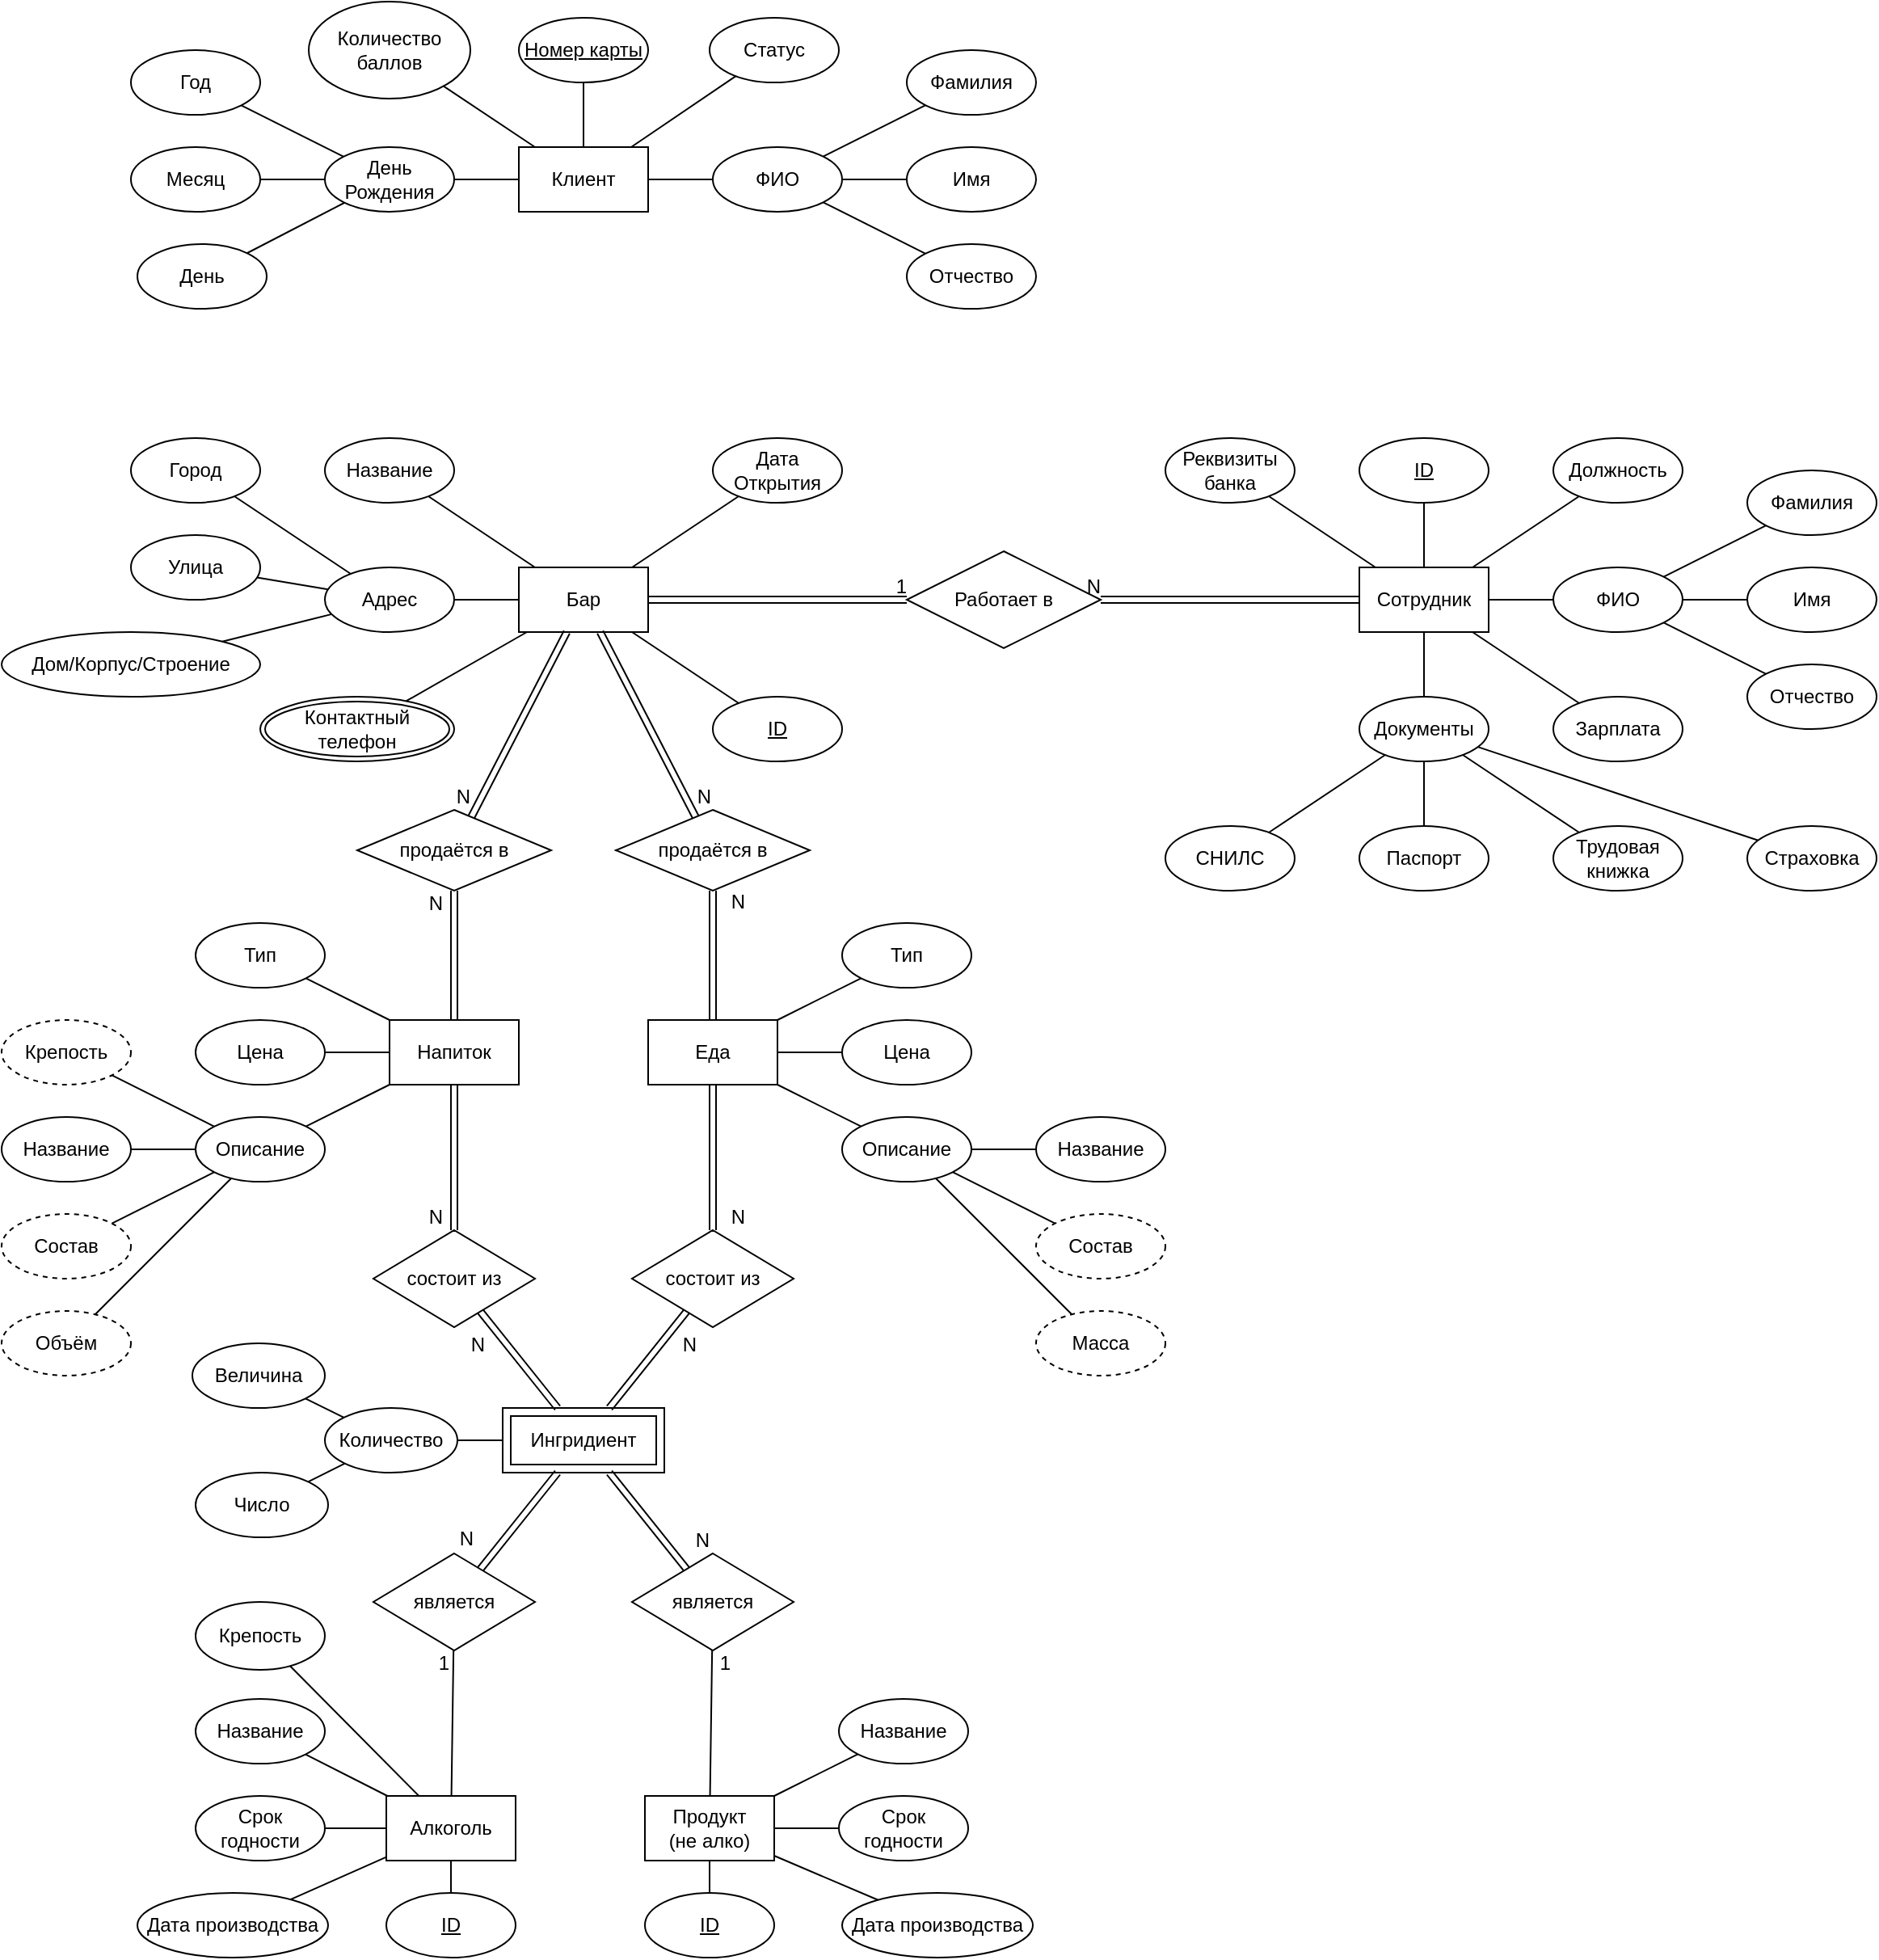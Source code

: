 <mxfile version="13.2.4" type="github">
  <diagram id="aHbsremMe60I0R5Ly1K9" name="Page-1">
    <mxGraphModel dx="1993" dy="1293" grid="1" gridSize="10" guides="1" tooltips="1" connect="1" arrows="1" fold="1" page="1" pageScale="1" pageWidth="1169" pageHeight="827" math="0" shadow="0">
      <root>
        <mxCell id="0" />
        <mxCell id="1" parent="0" />
        <mxCell id="CneDcTcGh5c-E9nd7E7p-1" value="Бар" style="whiteSpace=wrap;html=1;align=center;" parent="1" vertex="1">
          <mxGeometry x="160" y="120" width="80" height="40" as="geometry" />
        </mxCell>
        <mxCell id="CneDcTcGh5c-E9nd7E7p-2" value="ID" style="ellipse;whiteSpace=wrap;html=1;align=center;fontStyle=4" parent="1" vertex="1">
          <mxGeometry x="280" y="200" width="80" height="40" as="geometry" />
        </mxCell>
        <mxCell id="CneDcTcGh5c-E9nd7E7p-5" value="Адрес" style="ellipse;whiteSpace=wrap;html=1;align=center;" parent="1" vertex="1">
          <mxGeometry x="40" y="120" width="80" height="40" as="geometry" />
        </mxCell>
        <mxCell id="CneDcTcGh5c-E9nd7E7p-8" value="Название" style="ellipse;whiteSpace=wrap;html=1;align=center;" parent="1" vertex="1">
          <mxGeometry x="40" y="40" width="80" height="40" as="geometry" />
        </mxCell>
        <mxCell id="CneDcTcGh5c-E9nd7E7p-9" value="Город" style="ellipse;whiteSpace=wrap;html=1;align=center;" parent="1" vertex="1">
          <mxGeometry x="-80" y="40" width="80" height="40" as="geometry" />
        </mxCell>
        <mxCell id="CneDcTcGh5c-E9nd7E7p-10" value="Улица" style="ellipse;whiteSpace=wrap;html=1;align=center;" parent="1" vertex="1">
          <mxGeometry x="-80" y="100" width="80" height="40" as="geometry" />
        </mxCell>
        <mxCell id="CneDcTcGh5c-E9nd7E7p-11" value="Дом/Корпус/Строение" style="ellipse;whiteSpace=wrap;html=1;align=center;" parent="1" vertex="1">
          <mxGeometry x="-160" y="160" width="160" height="40" as="geometry" />
        </mxCell>
        <mxCell id="CneDcTcGh5c-E9nd7E7p-12" value="" style="endArrow=none;html=1;rounded=0;" parent="1" source="CneDcTcGh5c-E9nd7E7p-5" target="CneDcTcGh5c-E9nd7E7p-1" edge="1">
          <mxGeometry relative="1" as="geometry">
            <mxPoint x="110" y="210" as="sourcePoint" />
            <mxPoint x="270" y="210" as="targetPoint" />
          </mxGeometry>
        </mxCell>
        <mxCell id="CneDcTcGh5c-E9nd7E7p-13" value="" style="endArrow=none;html=1;rounded=0;" parent="1" source="CneDcTcGh5c-E9nd7E7p-9" target="CneDcTcGh5c-E9nd7E7p-5" edge="1">
          <mxGeometry relative="1" as="geometry">
            <mxPoint x="120" y="220" as="sourcePoint" />
            <mxPoint x="280" y="220" as="targetPoint" />
          </mxGeometry>
        </mxCell>
        <mxCell id="CneDcTcGh5c-E9nd7E7p-14" value="" style="endArrow=none;html=1;rounded=0;" parent="1" source="CneDcTcGh5c-E9nd7E7p-11" target="CneDcTcGh5c-E9nd7E7p-5" edge="1">
          <mxGeometry relative="1" as="geometry">
            <mxPoint x="130" y="230" as="sourcePoint" />
            <mxPoint x="290" y="230" as="targetPoint" />
          </mxGeometry>
        </mxCell>
        <mxCell id="CneDcTcGh5c-E9nd7E7p-16" value="" style="endArrow=none;html=1;rounded=0;" parent="1" source="CneDcTcGh5c-E9nd7E7p-10" target="CneDcTcGh5c-E9nd7E7p-5" edge="1">
          <mxGeometry relative="1" as="geometry">
            <mxPoint x="-13.431" y="175.858" as="sourcePoint" />
            <mxPoint x="54.223" y="158.944" as="targetPoint" />
          </mxGeometry>
        </mxCell>
        <mxCell id="CneDcTcGh5c-E9nd7E7p-17" value="" style="endArrow=none;html=1;rounded=0;" parent="1" source="CneDcTcGh5c-E9nd7E7p-2" target="CneDcTcGh5c-E9nd7E7p-1" edge="1">
          <mxGeometry relative="1" as="geometry">
            <mxPoint x="100" y="240" as="sourcePoint" />
            <mxPoint x="260" y="240" as="targetPoint" />
          </mxGeometry>
        </mxCell>
        <mxCell id="CneDcTcGh5c-E9nd7E7p-18" value="ФИО" style="ellipse;whiteSpace=wrap;html=1;align=center;" parent="1" vertex="1">
          <mxGeometry x="800" y="120" width="80" height="40" as="geometry" />
        </mxCell>
        <mxCell id="CneDcTcGh5c-E9nd7E7p-20" value="" style="endArrow=none;html=1;rounded=0;" parent="1" source="CneDcTcGh5c-E9nd7E7p-8" target="CneDcTcGh5c-E9nd7E7p-1" edge="1">
          <mxGeometry relative="1" as="geometry">
            <mxPoint x="164.045" y="88.727" as="sourcePoint" />
            <mxPoint x="195" y="130" as="targetPoint" />
          </mxGeometry>
        </mxCell>
        <mxCell id="CneDcTcGh5c-E9nd7E7p-22" value="Дата Открытия" style="ellipse;whiteSpace=wrap;html=1;align=center;" parent="1" vertex="1">
          <mxGeometry x="280" y="40" width="80" height="40" as="geometry" />
        </mxCell>
        <mxCell id="CneDcTcGh5c-E9nd7E7p-23" value="&lt;u&gt;ID&lt;/u&gt;" style="ellipse;whiteSpace=wrap;html=1;align=center;" parent="1" vertex="1">
          <mxGeometry x="680" y="40" width="80" height="40" as="geometry" />
        </mxCell>
        <mxCell id="CneDcTcGh5c-E9nd7E7p-25" value="Контактный телефон" style="ellipse;shape=doubleEllipse;margin=3;whiteSpace=wrap;html=1;align=center;" parent="1" vertex="1">
          <mxGeometry y="200" width="120" height="40" as="geometry" />
        </mxCell>
        <mxCell id="CneDcTcGh5c-E9nd7E7p-27" value="" style="endArrow=none;html=1;rounded=0;" parent="1" source="CneDcTcGh5c-E9nd7E7p-25" target="CneDcTcGh5c-E9nd7E7p-1" edge="1">
          <mxGeometry relative="1" as="geometry">
            <mxPoint x="130" y="150" as="sourcePoint" />
            <mxPoint x="170" y="150" as="targetPoint" />
          </mxGeometry>
        </mxCell>
        <mxCell id="CneDcTcGh5c-E9nd7E7p-28" value="" style="endArrow=none;html=1;rounded=0;" parent="1" source="CneDcTcGh5c-E9nd7E7p-22" target="CneDcTcGh5c-E9nd7E7p-1" edge="1">
          <mxGeometry relative="1" as="geometry">
            <mxPoint x="225.039" y="89.846" as="sourcePoint" />
            <mxPoint x="215" y="130" as="targetPoint" />
          </mxGeometry>
        </mxCell>
        <mxCell id="CneDcTcGh5c-E9nd7E7p-29" value="Работает в" style="shape=rhombus;perimeter=rhombusPerimeter;whiteSpace=wrap;html=1;align=center;" parent="1" vertex="1">
          <mxGeometry x="400" y="110" width="120" height="60" as="geometry" />
        </mxCell>
        <mxCell id="CneDcTcGh5c-E9nd7E7p-30" value="Сотрудник" style="whiteSpace=wrap;html=1;align=center;" parent="1" vertex="1">
          <mxGeometry x="680" y="120" width="80" height="40" as="geometry" />
        </mxCell>
        <mxCell id="CneDcTcGh5c-E9nd7E7p-31" value="" style="endArrow=none;html=1;rounded=0;" parent="1" source="CneDcTcGh5c-E9nd7E7p-23" target="CneDcTcGh5c-E9nd7E7p-30" edge="1">
          <mxGeometry relative="1" as="geometry">
            <mxPoint x="580" y="240" as="sourcePoint" />
            <mxPoint x="740" y="240" as="targetPoint" />
          </mxGeometry>
        </mxCell>
        <mxCell id="CneDcTcGh5c-E9nd7E7p-32" value="Имя" style="ellipse;whiteSpace=wrap;html=1;align=center;" parent="1" vertex="1">
          <mxGeometry x="920" y="120" width="80" height="40" as="geometry" />
        </mxCell>
        <mxCell id="CneDcTcGh5c-E9nd7E7p-33" value="Фамилия" style="ellipse;whiteSpace=wrap;html=1;align=center;" parent="1" vertex="1">
          <mxGeometry x="920" y="60" width="80" height="40" as="geometry" />
        </mxCell>
        <mxCell id="CneDcTcGh5c-E9nd7E7p-34" value="Отчество" style="ellipse;whiteSpace=wrap;html=1;align=center;" parent="1" vertex="1">
          <mxGeometry x="920" y="180" width="80" height="40" as="geometry" />
        </mxCell>
        <mxCell id="CneDcTcGh5c-E9nd7E7p-35" value="" style="endArrow=none;html=1;rounded=0;" parent="1" source="CneDcTcGh5c-E9nd7E7p-18" target="CneDcTcGh5c-E9nd7E7p-30" edge="1">
          <mxGeometry relative="1" as="geometry">
            <mxPoint x="730" y="90" as="sourcePoint" />
            <mxPoint x="730" y="130" as="targetPoint" />
          </mxGeometry>
        </mxCell>
        <mxCell id="CneDcTcGh5c-E9nd7E7p-36" value="" style="endArrow=none;html=1;rounded=0;" parent="1" source="CneDcTcGh5c-E9nd7E7p-32" target="CneDcTcGh5c-E9nd7E7p-18" edge="1">
          <mxGeometry relative="1" as="geometry">
            <mxPoint x="810" y="150" as="sourcePoint" />
            <mxPoint x="830" y="142" as="targetPoint" />
          </mxGeometry>
        </mxCell>
        <mxCell id="CneDcTcGh5c-E9nd7E7p-37" value="" style="endArrow=none;html=1;rounded=0;" parent="1" source="CneDcTcGh5c-E9nd7E7p-34" target="CneDcTcGh5c-E9nd7E7p-18" edge="1">
          <mxGeometry relative="1" as="geometry">
            <mxPoint x="930" y="150" as="sourcePoint" />
            <mxPoint x="890" y="150" as="targetPoint" />
          </mxGeometry>
        </mxCell>
        <mxCell id="CneDcTcGh5c-E9nd7E7p-38" value="" style="endArrow=none;html=1;rounded=0;" parent="1" source="CneDcTcGh5c-E9nd7E7p-33" target="CneDcTcGh5c-E9nd7E7p-18" edge="1">
          <mxGeometry relative="1" as="geometry">
            <mxPoint x="941.56" y="195.936" as="sourcePoint" />
            <mxPoint x="878.284" y="164.142" as="targetPoint" />
          </mxGeometry>
        </mxCell>
        <mxCell id="CneDcTcGh5c-E9nd7E7p-45" value="" style="shape=link;html=1;rounded=0;endArrow=none;endFill=0;" parent="1" source="CneDcTcGh5c-E9nd7E7p-1" target="CneDcTcGh5c-E9nd7E7p-29" edge="1">
          <mxGeometry relative="1" as="geometry">
            <mxPoint x="390" y="220" as="sourcePoint" />
            <mxPoint x="550" y="220" as="targetPoint" />
          </mxGeometry>
        </mxCell>
        <mxCell id="CneDcTcGh5c-E9nd7E7p-46" value="1" style="resizable=0;html=1;align=right;verticalAlign=bottom;" parent="CneDcTcGh5c-E9nd7E7p-45" connectable="0" vertex="1">
          <mxGeometry x="1" relative="1" as="geometry" />
        </mxCell>
        <mxCell id="CneDcTcGh5c-E9nd7E7p-47" value="" style="shape=link;html=1;rounded=0;endArrow=none;endFill=0;" parent="1" source="CneDcTcGh5c-E9nd7E7p-30" target="CneDcTcGh5c-E9nd7E7p-29" edge="1">
          <mxGeometry relative="1" as="geometry">
            <mxPoint x="660" y="180" as="sourcePoint" />
            <mxPoint x="630" y="250" as="targetPoint" />
          </mxGeometry>
        </mxCell>
        <mxCell id="CneDcTcGh5c-E9nd7E7p-48" value="N" style="resizable=0;html=1;align=right;verticalAlign=bottom;" parent="CneDcTcGh5c-E9nd7E7p-47" connectable="0" vertex="1">
          <mxGeometry x="1" relative="1" as="geometry" />
        </mxCell>
        <mxCell id="CneDcTcGh5c-E9nd7E7p-49" value="Должность" style="ellipse;whiteSpace=wrap;html=1;align=center;" parent="1" vertex="1">
          <mxGeometry x="800" y="40" width="80" height="40" as="geometry" />
        </mxCell>
        <mxCell id="CneDcTcGh5c-E9nd7E7p-50" value="" style="endArrow=none;html=1;rounded=0;" parent="1" source="CneDcTcGh5c-E9nd7E7p-49" target="CneDcTcGh5c-E9nd7E7p-30" edge="1">
          <mxGeometry relative="1" as="geometry">
            <mxPoint x="810" y="150" as="sourcePoint" />
            <mxPoint x="770" y="150" as="targetPoint" />
          </mxGeometry>
        </mxCell>
        <mxCell id="CneDcTcGh5c-E9nd7E7p-51" value="Зарплата" style="ellipse;whiteSpace=wrap;html=1;align=center;" parent="1" vertex="1">
          <mxGeometry x="800" y="200" width="80" height="40" as="geometry" />
        </mxCell>
        <mxCell id="CneDcTcGh5c-E9nd7E7p-52" value="" style="endArrow=none;html=1;rounded=0;" parent="1" source="CneDcTcGh5c-E9nd7E7p-51" target="CneDcTcGh5c-E9nd7E7p-30" edge="1">
          <mxGeometry relative="1" as="geometry">
            <mxPoint x="810" y="150" as="sourcePoint" />
            <mxPoint x="770" y="150" as="targetPoint" />
          </mxGeometry>
        </mxCell>
        <mxCell id="CneDcTcGh5c-E9nd7E7p-56" value="" style="rounded=0;orthogonalLoop=1;jettySize=auto;html=1;endArrow=none;endFill=0;" parent="1" source="CneDcTcGh5c-E9nd7E7p-53" target="CneDcTcGh5c-E9nd7E7p-55" edge="1">
          <mxGeometry relative="1" as="geometry" />
        </mxCell>
        <mxCell id="CneDcTcGh5c-E9nd7E7p-59" value="" style="rounded=0;orthogonalLoop=1;jettySize=auto;html=1;endArrow=none;endFill=0;" parent="1" source="CneDcTcGh5c-E9nd7E7p-53" target="CneDcTcGh5c-E9nd7E7p-58" edge="1">
          <mxGeometry relative="1" as="geometry" />
        </mxCell>
        <mxCell id="CneDcTcGh5c-E9nd7E7p-61" value="" style="edgeStyle=none;rounded=0;orthogonalLoop=1;jettySize=auto;html=1;endArrow=none;endFill=0;" parent="1" source="CneDcTcGh5c-E9nd7E7p-53" target="CneDcTcGh5c-E9nd7E7p-60" edge="1">
          <mxGeometry relative="1" as="geometry" />
        </mxCell>
        <mxCell id="CneDcTcGh5c-E9nd7E7p-65" value="" style="edgeStyle=none;rounded=0;orthogonalLoop=1;jettySize=auto;html=1;endArrow=none;endFill=0;" parent="1" source="CneDcTcGh5c-E9nd7E7p-53" target="CneDcTcGh5c-E9nd7E7p-64" edge="1">
          <mxGeometry relative="1" as="geometry" />
        </mxCell>
        <mxCell id="CneDcTcGh5c-E9nd7E7p-53" value="Документы" style="ellipse;whiteSpace=wrap;html=1;align=center;" parent="1" vertex="1">
          <mxGeometry x="680" y="200" width="80" height="40" as="geometry" />
        </mxCell>
        <mxCell id="CneDcTcGh5c-E9nd7E7p-64" value="Страховка" style="ellipse;whiteSpace=wrap;html=1;align=center;" parent="1" vertex="1">
          <mxGeometry x="920" y="280" width="80" height="40" as="geometry" />
        </mxCell>
        <mxCell id="CneDcTcGh5c-E9nd7E7p-60" value="СНИЛС" style="ellipse;whiteSpace=wrap;html=1;align=center;" parent="1" vertex="1">
          <mxGeometry x="560" y="280" width="80" height="40" as="geometry" />
        </mxCell>
        <mxCell id="CneDcTcGh5c-E9nd7E7p-58" value="Трудовая книжка" style="ellipse;whiteSpace=wrap;html=1;align=center;" parent="1" vertex="1">
          <mxGeometry x="800" y="280" width="80" height="40" as="geometry" />
        </mxCell>
        <mxCell id="CneDcTcGh5c-E9nd7E7p-55" value="Паспорт" style="ellipse;whiteSpace=wrap;html=1;align=center;" parent="1" vertex="1">
          <mxGeometry x="680" y="280" width="80" height="40" as="geometry" />
        </mxCell>
        <mxCell id="CneDcTcGh5c-E9nd7E7p-54" value="" style="endArrow=none;html=1;rounded=0;" parent="1" source="CneDcTcGh5c-E9nd7E7p-53" target="CneDcTcGh5c-E9nd7E7p-30" edge="1">
          <mxGeometry relative="1" as="geometry">
            <mxPoint x="826.0" y="214.0" as="sourcePoint" />
            <mxPoint x="760" y="170" as="targetPoint" />
          </mxGeometry>
        </mxCell>
        <mxCell id="CneDcTcGh5c-E9nd7E7p-62" value="Реквизиты банка" style="ellipse;whiteSpace=wrap;html=1;align=center;" parent="1" vertex="1">
          <mxGeometry x="560" y="40" width="80" height="40" as="geometry" />
        </mxCell>
        <mxCell id="CneDcTcGh5c-E9nd7E7p-74" value="Еда" style="whiteSpace=wrap;html=1;align=center;" parent="1" vertex="1">
          <mxGeometry x="240" y="400" width="80" height="40" as="geometry" />
        </mxCell>
        <mxCell id="CneDcTcGh5c-E9nd7E7p-80" value="Напиток" style="whiteSpace=wrap;html=1;align=center;" parent="1" vertex="1">
          <mxGeometry x="80" y="400" width="80" height="40" as="geometry" />
        </mxCell>
        <mxCell id="CneDcTcGh5c-E9nd7E7p-81" value="продаётся в" style="shape=rhombus;perimeter=rhombusPerimeter;whiteSpace=wrap;html=1;align=center;" parent="1" vertex="1">
          <mxGeometry x="60" y="270" width="120" height="50" as="geometry" />
        </mxCell>
        <mxCell id="CneDcTcGh5c-E9nd7E7p-83" value="" style="shape=link;html=1;rounded=0;endArrow=none;endFill=0;" parent="1" source="CneDcTcGh5c-E9nd7E7p-1" target="CneDcTcGh5c-E9nd7E7p-81" edge="1">
          <mxGeometry relative="1" as="geometry">
            <mxPoint x="460" y="320" as="sourcePoint" />
            <mxPoint x="330" y="340" as="targetPoint" />
          </mxGeometry>
        </mxCell>
        <mxCell id="CneDcTcGh5c-E9nd7E7p-84" value="N" style="resizable=0;html=1;align=right;verticalAlign=bottom;" parent="CneDcTcGh5c-E9nd7E7p-83" connectable="0" vertex="1">
          <mxGeometry x="1" relative="1" as="geometry">
            <mxPoint y="-4.63" as="offset" />
          </mxGeometry>
        </mxCell>
        <mxCell id="CneDcTcGh5c-E9nd7E7p-96" value="" style="shape=link;html=1;rounded=0;endArrow=none;endFill=0;" parent="1" source="CneDcTcGh5c-E9nd7E7p-80" target="CneDcTcGh5c-E9nd7E7p-81" edge="1">
          <mxGeometry relative="1" as="geometry">
            <mxPoint x="-160" y="310" as="sourcePoint" />
            <mxPoint y="310" as="targetPoint" />
          </mxGeometry>
        </mxCell>
        <mxCell id="CneDcTcGh5c-E9nd7E7p-97" value="N" style="resizable=0;html=1;align=right;verticalAlign=bottom;direction=south;" parent="CneDcTcGh5c-E9nd7E7p-96" connectable="0" vertex="1">
          <mxGeometry x="1" relative="1" as="geometry">
            <mxPoint x="-7" y="16" as="offset" />
          </mxGeometry>
        </mxCell>
        <mxCell id="CneDcTcGh5c-E9nd7E7p-98" value="" style="shape=link;html=1;rounded=0;endArrow=none;endFill=0;" parent="1" source="CneDcTcGh5c-E9nd7E7p-74" target="CneDcTcGh5c-E9nd7E7p-100" edge="1">
          <mxGeometry relative="1" as="geometry">
            <mxPoint x="-40" y="370" as="sourcePoint" />
            <mxPoint x="120" y="370" as="targetPoint" />
          </mxGeometry>
        </mxCell>
        <mxCell id="CneDcTcGh5c-E9nd7E7p-99" value="N" style="resizable=0;html=1;align=right;verticalAlign=bottom;" parent="CneDcTcGh5c-E9nd7E7p-98" connectable="0" vertex="1">
          <mxGeometry x="1" relative="1" as="geometry">
            <mxPoint x="20" y="15.07" as="offset" />
          </mxGeometry>
        </mxCell>
        <mxCell id="CneDcTcGh5c-E9nd7E7p-100" value="продаётся в" style="shape=rhombus;perimeter=rhombusPerimeter;whiteSpace=wrap;html=1;align=center;" parent="1" vertex="1">
          <mxGeometry x="220" y="270" width="120" height="50" as="geometry" />
        </mxCell>
        <mxCell id="CneDcTcGh5c-E9nd7E7p-101" value="" style="shape=link;html=1;rounded=0;endArrow=none;endFill=0;" parent="1" source="CneDcTcGh5c-E9nd7E7p-1" target="CneDcTcGh5c-E9nd7E7p-100" edge="1">
          <mxGeometry relative="1" as="geometry">
            <mxPoint x="210" y="170" as="sourcePoint" />
            <mxPoint x="210" y="280" as="targetPoint" />
          </mxGeometry>
        </mxCell>
        <mxCell id="CneDcTcGh5c-E9nd7E7p-102" value="N" style="resizable=0;html=1;align=right;verticalAlign=bottom;" parent="CneDcTcGh5c-E9nd7E7p-101" connectable="0" vertex="1">
          <mxGeometry x="1" relative="1" as="geometry">
            <mxPoint x="10.51" y="-4.63" as="offset" />
          </mxGeometry>
        </mxCell>
        <mxCell id="CneDcTcGh5c-E9nd7E7p-104" value="состоит из" style="shape=rhombus;perimeter=rhombusPerimeter;whiteSpace=wrap;html=1;align=center;" parent="1" vertex="1">
          <mxGeometry x="70" y="530" width="100" height="60" as="geometry" />
        </mxCell>
        <mxCell id="CneDcTcGh5c-E9nd7E7p-107" value="Цена" style="ellipse;whiteSpace=wrap;html=1;align=center;" parent="1" vertex="1">
          <mxGeometry x="-40" y="400" width="80" height="40" as="geometry" />
        </mxCell>
        <mxCell id="CneDcTcGh5c-E9nd7E7p-108" value="Цена" style="ellipse;whiteSpace=wrap;html=1;align=center;" parent="1" vertex="1">
          <mxGeometry x="360" y="400" width="80" height="40" as="geometry" />
        </mxCell>
        <mxCell id="CneDcTcGh5c-E9nd7E7p-109" value="Тип" style="ellipse;whiteSpace=wrap;html=1;align=center;" parent="1" vertex="1">
          <mxGeometry x="-40" y="340" width="80" height="40" as="geometry" />
        </mxCell>
        <mxCell id="CneDcTcGh5c-E9nd7E7p-110" value="Тип" style="ellipse;whiteSpace=wrap;html=1;align=center;" parent="1" vertex="1">
          <mxGeometry x="360" y="340" width="80" height="40" as="geometry" />
        </mxCell>
        <mxCell id="CneDcTcGh5c-E9nd7E7p-113" value="Крепость" style="ellipse;whiteSpace=wrap;html=1;align=center;dashed=1;" parent="1" vertex="1">
          <mxGeometry x="-160" y="400" width="80" height="40" as="geometry" />
        </mxCell>
        <mxCell id="CneDcTcGh5c-E9nd7E7p-114" value="Название" style="ellipse;whiteSpace=wrap;html=1;align=center;" parent="1" vertex="1">
          <mxGeometry x="-160" y="460" width="80" height="40" as="geometry" />
        </mxCell>
        <mxCell id="CneDcTcGh5c-E9nd7E7p-115" value="Описание" style="ellipse;whiteSpace=wrap;html=1;align=center;" parent="1" vertex="1">
          <mxGeometry x="360" y="460" width="80" height="40" as="geometry" />
        </mxCell>
        <mxCell id="CneDcTcGh5c-E9nd7E7p-116" value="Название" style="ellipse;whiteSpace=wrap;html=1;align=center;" parent="1" vertex="1">
          <mxGeometry x="480" y="460" width="80" height="40" as="geometry" />
        </mxCell>
        <mxCell id="CneDcTcGh5c-E9nd7E7p-118" value="Описание" style="ellipse;whiteSpace=wrap;html=1;align=center;" parent="1" vertex="1">
          <mxGeometry x="-40" y="460" width="80" height="40" as="geometry" />
        </mxCell>
        <mxCell id="CneDcTcGh5c-E9nd7E7p-120" value="Состав" style="ellipse;whiteSpace=wrap;html=1;align=center;dashed=1;" parent="1" vertex="1">
          <mxGeometry x="480" y="520" width="80" height="40" as="geometry" />
        </mxCell>
        <mxCell id="CneDcTcGh5c-E9nd7E7p-121" value="Состав" style="ellipse;whiteSpace=wrap;html=1;align=center;dashed=1;" parent="1" vertex="1">
          <mxGeometry x="-160" y="520" width="80" height="40" as="geometry" />
        </mxCell>
        <mxCell id="CneDcTcGh5c-E9nd7E7p-123" value="состоит из" style="shape=rhombus;perimeter=rhombusPerimeter;whiteSpace=wrap;html=1;align=center;" parent="1" vertex="1">
          <mxGeometry x="230" y="530" width="100" height="60" as="geometry" />
        </mxCell>
        <mxCell id="CneDcTcGh5c-E9nd7E7p-124" value="" style="shape=link;html=1;rounded=0;endArrow=none;endFill=0;" parent="1" source="CneDcTcGh5c-E9nd7E7p-80" target="CneDcTcGh5c-E9nd7E7p-104" edge="1">
          <mxGeometry relative="1" as="geometry">
            <mxPoint x="140" y="410" as="sourcePoint" />
            <mxPoint x="130" y="330" as="targetPoint" />
          </mxGeometry>
        </mxCell>
        <mxCell id="CneDcTcGh5c-E9nd7E7p-125" value="N" style="resizable=0;html=1;align=right;verticalAlign=bottom;direction=south;" parent="CneDcTcGh5c-E9nd7E7p-124" connectable="0" vertex="1">
          <mxGeometry x="1" relative="1" as="geometry">
            <mxPoint x="-7" as="offset" />
          </mxGeometry>
        </mxCell>
        <mxCell id="CneDcTcGh5c-E9nd7E7p-126" value="" style="shape=link;html=1;rounded=0;endArrow=none;endFill=0;" parent="1" source="CneDcTcGh5c-E9nd7E7p-74" target="CneDcTcGh5c-E9nd7E7p-123" edge="1">
          <mxGeometry relative="1" as="geometry">
            <mxPoint x="130" y="450" as="sourcePoint" />
            <mxPoint x="130" y="500" as="targetPoint" />
          </mxGeometry>
        </mxCell>
        <mxCell id="CneDcTcGh5c-E9nd7E7p-127" value="N" style="resizable=0;html=1;align=right;verticalAlign=bottom;direction=south;" parent="CneDcTcGh5c-E9nd7E7p-126" connectable="0" vertex="1">
          <mxGeometry x="1" relative="1" as="geometry">
            <mxPoint x="20" as="offset" />
          </mxGeometry>
        </mxCell>
        <mxCell id="CneDcTcGh5c-E9nd7E7p-131" value="" style="endArrow=none;html=1;rounded=0;" parent="1" source="CneDcTcGh5c-E9nd7E7p-109" target="CneDcTcGh5c-E9nd7E7p-80" edge="1">
          <mxGeometry relative="1" as="geometry">
            <mxPoint x="100.232" y="212.724" as="sourcePoint" />
            <mxPoint x="175" y="170" as="targetPoint" />
          </mxGeometry>
        </mxCell>
        <mxCell id="CneDcTcGh5c-E9nd7E7p-132" value="Объём" style="ellipse;whiteSpace=wrap;html=1;align=center;dashed=1;" parent="1" vertex="1">
          <mxGeometry x="-160" y="580" width="80" height="40" as="geometry" />
        </mxCell>
        <mxCell id="CneDcTcGh5c-E9nd7E7p-218" value="" style="endArrow=none;html=1;rounded=0;" parent="1" source="CneDcTcGh5c-E9nd7E7p-107" target="CneDcTcGh5c-E9nd7E7p-80" edge="1">
          <mxGeometry relative="1" as="geometry">
            <mxPoint x="38.284" y="384.142" as="sourcePoint" />
            <mxPoint x="90" y="410" as="targetPoint" />
          </mxGeometry>
        </mxCell>
        <mxCell id="CneDcTcGh5c-E9nd7E7p-219" value="" style="endArrow=none;html=1;rounded=0;" parent="1" source="CneDcTcGh5c-E9nd7E7p-118" target="CneDcTcGh5c-E9nd7E7p-80" edge="1">
          <mxGeometry relative="1" as="geometry">
            <mxPoint x="50" y="430" as="sourcePoint" />
            <mxPoint x="90" y="430" as="targetPoint" />
          </mxGeometry>
        </mxCell>
        <mxCell id="CneDcTcGh5c-E9nd7E7p-220" value="" style="endArrow=none;html=1;rounded=0;" parent="1" source="CneDcTcGh5c-E9nd7E7p-118" target="CneDcTcGh5c-E9nd7E7p-113" edge="1">
          <mxGeometry relative="1" as="geometry">
            <mxPoint x="38.284" y="475.858" as="sourcePoint" />
            <mxPoint x="90" y="450" as="targetPoint" />
          </mxGeometry>
        </mxCell>
        <mxCell id="CneDcTcGh5c-E9nd7E7p-221" value="" style="endArrow=none;html=1;rounded=0;" parent="1" source="CneDcTcGh5c-E9nd7E7p-118" target="CneDcTcGh5c-E9nd7E7p-114" edge="1">
          <mxGeometry relative="1" as="geometry">
            <mxPoint x="-18.44" y="475.936" as="sourcePoint" />
            <mxPoint x="-81.716" y="444.142" as="targetPoint" />
          </mxGeometry>
        </mxCell>
        <mxCell id="CneDcTcGh5c-E9nd7E7p-222" value="" style="endArrow=none;html=1;rounded=0;" parent="1" source="CneDcTcGh5c-E9nd7E7p-118" target="CneDcTcGh5c-E9nd7E7p-121" edge="1">
          <mxGeometry relative="1" as="geometry">
            <mxPoint x="-8.44" y="485.936" as="sourcePoint" />
            <mxPoint x="-70.125" y="488.421" as="targetPoint" />
          </mxGeometry>
        </mxCell>
        <mxCell id="CneDcTcGh5c-E9nd7E7p-225" value="" style="endArrow=none;html=1;rounded=0;" parent="1" source="CneDcTcGh5c-E9nd7E7p-118" target="CneDcTcGh5c-E9nd7E7p-132" edge="1">
          <mxGeometry relative="1" as="geometry">
            <mxPoint x="-18.44" y="504.064" as="sourcePoint" />
            <mxPoint x="-81.716" y="535.858" as="targetPoint" />
          </mxGeometry>
        </mxCell>
        <mxCell id="CneDcTcGh5c-E9nd7E7p-226" value="" style="endArrow=none;html=1;rounded=0;" parent="1" source="CneDcTcGh5c-E9nd7E7p-74" target="CneDcTcGh5c-E9nd7E7p-110" edge="1">
          <mxGeometry relative="1" as="geometry">
            <mxPoint x="-7.889" y="507.889" as="sourcePoint" />
            <mxPoint x="-92.111" y="592.111" as="targetPoint" />
          </mxGeometry>
        </mxCell>
        <mxCell id="CneDcTcGh5c-E9nd7E7p-227" value="" style="endArrow=none;html=1;rounded=0;" parent="1" source="CneDcTcGh5c-E9nd7E7p-74" target="CneDcTcGh5c-E9nd7E7p-108" edge="1">
          <mxGeometry relative="1" as="geometry">
            <mxPoint x="330" y="410" as="sourcePoint" />
            <mxPoint x="381.716" y="384.142" as="targetPoint" />
          </mxGeometry>
        </mxCell>
        <mxCell id="CneDcTcGh5c-E9nd7E7p-228" value="" style="endArrow=none;html=1;rounded=0;" parent="1" source="CneDcTcGh5c-E9nd7E7p-74" target="CneDcTcGh5c-E9nd7E7p-115" edge="1">
          <mxGeometry relative="1" as="geometry">
            <mxPoint x="330" y="430" as="sourcePoint" />
            <mxPoint x="370" y="430" as="targetPoint" />
          </mxGeometry>
        </mxCell>
        <mxCell id="CneDcTcGh5c-E9nd7E7p-229" value="" style="endArrow=none;html=1;rounded=0;" parent="1" source="CneDcTcGh5c-E9nd7E7p-115" target="CneDcTcGh5c-E9nd7E7p-116" edge="1">
          <mxGeometry relative="1" as="geometry">
            <mxPoint x="330" y="450" as="sourcePoint" />
            <mxPoint x="381.716" y="475.858" as="targetPoint" />
          </mxGeometry>
        </mxCell>
        <mxCell id="CneDcTcGh5c-E9nd7E7p-230" value="" style="endArrow=none;html=1;rounded=0;" parent="1" source="CneDcTcGh5c-E9nd7E7p-115" target="CneDcTcGh5c-E9nd7E7p-120" edge="1">
          <mxGeometry relative="1" as="geometry">
            <mxPoint x="450" y="490" as="sourcePoint" />
            <mxPoint x="490" y="490" as="targetPoint" />
          </mxGeometry>
        </mxCell>
        <mxCell id="CneDcTcGh5c-E9nd7E7p-232" value="" style="endArrow=none;html=1;rounded=0;" parent="1" source="CneDcTcGh5c-E9nd7E7p-115" target="CneDcTcGh5c-E9nd7E7p-267" edge="1">
          <mxGeometry relative="1" as="geometry">
            <mxPoint x="438.44" y="504.064" as="sourcePoint" />
            <mxPoint x="502.111" y="582.111" as="targetPoint" />
          </mxGeometry>
        </mxCell>
        <mxCell id="CneDcTcGh5c-E9nd7E7p-245" value="" style="edgeStyle=none;rounded=0;orthogonalLoop=1;jettySize=auto;html=1;endArrow=none;endFill=0;" parent="1" source="CneDcTcGh5c-E9nd7E7p-233" target="CneDcTcGh5c-E9nd7E7p-246" edge="1">
          <mxGeometry relative="1" as="geometry">
            <mxPoint x="318" y="1007.24" as="targetPoint" />
          </mxGeometry>
        </mxCell>
        <mxCell id="CneDcTcGh5c-E9nd7E7p-233" value="Продукт&lt;br&gt;(не алко)" style="whiteSpace=wrap;html=1;align=center;" parent="1" vertex="1">
          <mxGeometry x="238" y="880" width="80" height="40" as="geometry" />
        </mxCell>
        <mxCell id="CneDcTcGh5c-E9nd7E7p-246" value="Название" style="ellipse;whiteSpace=wrap;html=1;align=center;" parent="1" vertex="1">
          <mxGeometry x="358" y="820" width="80" height="40" as="geometry" />
        </mxCell>
        <mxCell id="CneDcTcGh5c-E9nd7E7p-248" value="Срок годности" style="ellipse;whiteSpace=wrap;html=1;align=center;" parent="1" vertex="1">
          <mxGeometry x="358" y="880" width="80" height="40" as="geometry" />
        </mxCell>
        <mxCell id="CneDcTcGh5c-E9nd7E7p-251" value="" style="edgeStyle=none;rounded=0;orthogonalLoop=1;jettySize=auto;html=1;endArrow=none;endFill=0;" parent="1" source="CneDcTcGh5c-E9nd7E7p-233" target="CneDcTcGh5c-E9nd7E7p-250" edge="1">
          <mxGeometry relative="1" as="geometry" />
        </mxCell>
        <mxCell id="CneDcTcGh5c-E9nd7E7p-250" value="ID" style="ellipse;whiteSpace=wrap;html=1;align=center;fontStyle=4" parent="1" vertex="1">
          <mxGeometry x="238" y="940" width="80" height="40" as="geometry" />
        </mxCell>
        <mxCell id="CneDcTcGh5c-E9nd7E7p-270" value="" style="edgeStyle=none;rounded=0;orthogonalLoop=1;jettySize=auto;html=1;endArrow=none;endFill=0;" parent="1" source="CneDcTcGh5c-E9nd7E7p-257" target="CneDcTcGh5c-E9nd7E7p-269" edge="1">
          <mxGeometry relative="1" as="geometry" />
        </mxCell>
        <mxCell id="CneDcTcGh5c-E9nd7E7p-272" value="" style="edgeStyle=none;rounded=0;orthogonalLoop=1;jettySize=auto;html=1;endArrow=none;endFill=0;" parent="1" source="CneDcTcGh5c-E9nd7E7p-257" target="CneDcTcGh5c-E9nd7E7p-271" edge="1">
          <mxGeometry relative="1" as="geometry" />
        </mxCell>
        <mxCell id="CneDcTcGh5c-E9nd7E7p-257" value="Количество" style="ellipse;whiteSpace=wrap;html=1;align=center;" parent="1" vertex="1">
          <mxGeometry x="40" y="640" width="82" height="40" as="geometry" />
        </mxCell>
        <mxCell id="CneDcTcGh5c-E9nd7E7p-271" value="Число" style="ellipse;whiteSpace=wrap;html=1;align=center;" parent="1" vertex="1">
          <mxGeometry x="-40" y="680" width="82" height="40" as="geometry" />
        </mxCell>
        <mxCell id="CneDcTcGh5c-E9nd7E7p-269" value="Величина" style="ellipse;whiteSpace=wrap;html=1;align=center;" parent="1" vertex="1">
          <mxGeometry x="-42" y="600" width="82" height="40" as="geometry" />
        </mxCell>
        <mxCell id="CneDcTcGh5c-E9nd7E7p-263" style="edgeStyle=none;rounded=0;orthogonalLoop=1;jettySize=auto;html=1;endArrow=none;endFill=0;" parent="1" source="CneDcTcGh5c-E9nd7E7p-233" target="CneDcTcGh5c-E9nd7E7p-248" edge="1">
          <mxGeometry relative="1" as="geometry">
            <mxPoint x="310.111" y="1119.351" as="targetPoint" />
            <mxPoint x="228" y="1037.24" as="sourcePoint" />
          </mxGeometry>
        </mxCell>
        <mxCell id="CneDcTcGh5c-E9nd7E7p-274" style="edgeStyle=none;rounded=0;orthogonalLoop=1;jettySize=auto;html=1;exitX=0;exitY=0.5;exitDx=0;exitDy=0;endArrow=none;endFill=0;" parent="1" source="CneDcTcGh5c-E9nd7E7p-266" target="CneDcTcGh5c-E9nd7E7p-257" edge="1">
          <mxGeometry relative="1" as="geometry" />
        </mxCell>
        <mxCell id="CneDcTcGh5c-E9nd7E7p-266" value="Ингридиент" style="shape=ext;margin=3;double=1;whiteSpace=wrap;html=1;align=center;fontFamily=Helvetica;fontSize=12;fontColor=#000000;strokeColor=#000000;fillColor=#ffffff;" parent="1" vertex="1">
          <mxGeometry x="150" y="640" width="100" height="40" as="geometry" />
        </mxCell>
        <mxCell id="CneDcTcGh5c-E9nd7E7p-267" value="Масса" style="ellipse;whiteSpace=wrap;html=1;align=center;dashed=1;" parent="1" vertex="1">
          <mxGeometry x="480" y="580" width="80" height="40" as="geometry" />
        </mxCell>
        <mxCell id="CneDcTcGh5c-E9nd7E7p-275" value="" style="shape=link;html=1;rounded=0;endArrow=none;endFill=0;" parent="1" source="CneDcTcGh5c-E9nd7E7p-266" target="CneDcTcGh5c-E9nd7E7p-104" edge="1">
          <mxGeometry relative="1" as="geometry">
            <mxPoint x="130" y="450" as="sourcePoint" />
            <mxPoint x="130" y="540" as="targetPoint" />
          </mxGeometry>
        </mxCell>
        <mxCell id="CneDcTcGh5c-E9nd7E7p-276" value="N" style="resizable=0;html=1;align=right;verticalAlign=bottom;direction=south;" parent="CneDcTcGh5c-E9nd7E7p-275" connectable="0" vertex="1">
          <mxGeometry x="1" relative="1" as="geometry">
            <mxPoint x="3.48" y="29.35" as="offset" />
          </mxGeometry>
        </mxCell>
        <mxCell id="CneDcTcGh5c-E9nd7E7p-277" value="" style="shape=link;html=1;rounded=0;endArrow=none;endFill=0;" parent="1" source="CneDcTcGh5c-E9nd7E7p-266" target="CneDcTcGh5c-E9nd7E7p-123" edge="1">
          <mxGeometry relative="1" as="geometry">
            <mxPoint x="194" y="650" as="sourcePoint" />
            <mxPoint x="250" y="590" as="targetPoint" />
          </mxGeometry>
        </mxCell>
        <mxCell id="CneDcTcGh5c-E9nd7E7p-278" value="N" style="resizable=0;html=1;align=right;verticalAlign=bottom;direction=south;" parent="CneDcTcGh5c-E9nd7E7p-277" connectable="0" vertex="1">
          <mxGeometry x="1" relative="1" as="geometry">
            <mxPoint x="6.52" y="29.35" as="offset" />
          </mxGeometry>
        </mxCell>
        <mxCell id="CneDcTcGh5c-E9nd7E7p-305" value="" style="edgeStyle=none;rounded=0;orthogonalLoop=1;jettySize=auto;html=1;endArrow=none;endFill=0;" parent="1" source="CneDcTcGh5c-E9nd7E7p-306" target="CneDcTcGh5c-E9nd7E7p-307" edge="1">
          <mxGeometry relative="1" as="geometry">
            <mxPoint x="158" y="1007.24" as="targetPoint" />
          </mxGeometry>
        </mxCell>
        <mxCell id="CneDcTcGh5c-E9nd7E7p-306" value="Алкоголь" style="whiteSpace=wrap;html=1;align=center;" parent="1" vertex="1">
          <mxGeometry x="78" y="880" width="80" height="40" as="geometry" />
        </mxCell>
        <mxCell id="CneDcTcGh5c-E9nd7E7p-307" value="Название" style="ellipse;whiteSpace=wrap;html=1;align=center;" parent="1" vertex="1">
          <mxGeometry x="-40" y="820" width="80" height="40" as="geometry" />
        </mxCell>
        <mxCell id="CneDcTcGh5c-E9nd7E7p-308" value="Срок годности" style="ellipse;whiteSpace=wrap;html=1;align=center;" parent="1" vertex="1">
          <mxGeometry x="-40" y="880" width="80" height="40" as="geometry" />
        </mxCell>
        <mxCell id="CneDcTcGh5c-E9nd7E7p-309" value="" style="edgeStyle=none;rounded=0;orthogonalLoop=1;jettySize=auto;html=1;endArrow=none;endFill=0;" parent="1" source="CneDcTcGh5c-E9nd7E7p-306" target="CneDcTcGh5c-E9nd7E7p-310" edge="1">
          <mxGeometry relative="1" as="geometry" />
        </mxCell>
        <mxCell id="CneDcTcGh5c-E9nd7E7p-310" value="ID" style="ellipse;whiteSpace=wrap;html=1;align=center;fontStyle=4" parent="1" vertex="1">
          <mxGeometry x="78" y="940" width="80" height="40" as="geometry" />
        </mxCell>
        <mxCell id="CneDcTcGh5c-E9nd7E7p-311" value="Крепость" style="ellipse;whiteSpace=wrap;html=1;align=center;" parent="1" vertex="1">
          <mxGeometry x="-40" y="760" width="80" height="42" as="geometry" />
        </mxCell>
        <mxCell id="CneDcTcGh5c-E9nd7E7p-312" style="edgeStyle=none;rounded=0;orthogonalLoop=1;jettySize=auto;html=1;endArrow=none;endFill=0;" parent="1" source="CneDcTcGh5c-E9nd7E7p-306" target="CneDcTcGh5c-E9nd7E7p-311" edge="1">
          <mxGeometry relative="1" as="geometry">
            <mxPoint x="28" y="1037.24" as="targetPoint" />
            <mxPoint x="-54.025" y="1119.265" as="sourcePoint" />
          </mxGeometry>
        </mxCell>
        <mxCell id="CneDcTcGh5c-E9nd7E7p-313" style="edgeStyle=none;rounded=0;orthogonalLoop=1;jettySize=auto;html=1;endArrow=none;endFill=0;" parent="1" source="CneDcTcGh5c-E9nd7E7p-306" target="CneDcTcGh5c-E9nd7E7p-308" edge="1">
          <mxGeometry relative="1" as="geometry">
            <mxPoint x="150.111" y="1119.351" as="targetPoint" />
            <mxPoint x="68" y="1037.24" as="sourcePoint" />
          </mxGeometry>
        </mxCell>
        <mxCell id="CneDcTcGh5c-E9nd7E7p-314" value="является" style="shape=rhombus;perimeter=rhombusPerimeter;whiteSpace=wrap;html=1;align=center;" parent="1" vertex="1">
          <mxGeometry x="70" y="730" width="100" height="60" as="geometry" />
        </mxCell>
        <mxCell id="CneDcTcGh5c-E9nd7E7p-315" value="является" style="shape=rhombus;perimeter=rhombusPerimeter;whiteSpace=wrap;html=1;align=center;" parent="1" vertex="1">
          <mxGeometry x="230" y="730" width="100" height="60" as="geometry" />
        </mxCell>
        <mxCell id="CneDcTcGh5c-E9nd7E7p-317" value="Дата производства" style="ellipse;whiteSpace=wrap;html=1;align=center;" parent="1" vertex="1">
          <mxGeometry x="-76" y="940" width="118" height="40" as="geometry" />
        </mxCell>
        <mxCell id="CneDcTcGh5c-E9nd7E7p-321" style="edgeStyle=none;rounded=0;orthogonalLoop=1;jettySize=auto;html=1;endArrow=none;endFill=0;" parent="1" source="CneDcTcGh5c-E9nd7E7p-306" target="CneDcTcGh5c-E9nd7E7p-317" edge="1">
          <mxGeometry relative="1" as="geometry">
            <mxPoint x="25.87" y="1012.13" as="targetPoint" />
            <mxPoint x="108" y="930" as="sourcePoint" />
          </mxGeometry>
        </mxCell>
        <mxCell id="CneDcTcGh5c-E9nd7E7p-322" value="Дата производства" style="ellipse;whiteSpace=wrap;html=1;align=center;" parent="1" vertex="1">
          <mxGeometry x="360" y="940" width="118" height="40" as="geometry" />
        </mxCell>
        <mxCell id="CneDcTcGh5c-E9nd7E7p-323" style="edgeStyle=none;rounded=0;orthogonalLoop=1;jettySize=auto;html=1;endArrow=none;endFill=0;" parent="1" source="CneDcTcGh5c-E9nd7E7p-233" target="CneDcTcGh5c-E9nd7E7p-322" edge="1">
          <mxGeometry relative="1" as="geometry">
            <mxPoint x="461.87" y="1012.13" as="targetPoint" />
            <mxPoint x="514" y="917.778" as="sourcePoint" />
          </mxGeometry>
        </mxCell>
        <mxCell id="CneDcTcGh5c-E9nd7E7p-332" value="" style="endArrow=none;html=1;rounded=0;" parent="1" source="CneDcTcGh5c-E9nd7E7p-306" target="CneDcTcGh5c-E9nd7E7p-314" edge="1">
          <mxGeometry relative="1" as="geometry">
            <mxPoint x="90" y="840" as="sourcePoint" />
            <mxPoint x="250" y="840" as="targetPoint" />
          </mxGeometry>
        </mxCell>
        <mxCell id="CneDcTcGh5c-E9nd7E7p-333" value="1" style="resizable=0;html=1;align=right;verticalAlign=bottom;" parent="CneDcTcGh5c-E9nd7E7p-332" connectable="0" vertex="1">
          <mxGeometry x="1" relative="1" as="geometry">
            <mxPoint x="-2.57" y="16.99" as="offset" />
          </mxGeometry>
        </mxCell>
        <mxCell id="CneDcTcGh5c-E9nd7E7p-334" value="" style="endArrow=none;html=1;rounded=0;" parent="1" source="CneDcTcGh5c-E9nd7E7p-233" target="CneDcTcGh5c-E9nd7E7p-315" edge="1">
          <mxGeometry relative="1" as="geometry">
            <mxPoint x="190" y="810" as="sourcePoint" />
            <mxPoint x="350" y="810" as="targetPoint" />
          </mxGeometry>
        </mxCell>
        <mxCell id="CneDcTcGh5c-E9nd7E7p-335" value="1" style="resizable=0;html=1;align=right;verticalAlign=bottom;" parent="CneDcTcGh5c-E9nd7E7p-334" connectable="0" vertex="1">
          <mxGeometry x="1" relative="1" as="geometry">
            <mxPoint x="11.43" y="16.99" as="offset" />
          </mxGeometry>
        </mxCell>
        <mxCell id="CneDcTcGh5c-E9nd7E7p-338" value="" style="shape=link;html=1;rounded=0;endArrow=none;endFill=0;" parent="1" source="CneDcTcGh5c-E9nd7E7p-266" target="CneDcTcGh5c-E9nd7E7p-314" edge="1">
          <mxGeometry relative="1" as="geometry">
            <mxPoint x="-150" y="760" as="sourcePoint" />
            <mxPoint x="10" y="760" as="targetPoint" />
          </mxGeometry>
        </mxCell>
        <mxCell id="CneDcTcGh5c-E9nd7E7p-339" value="N" style="resizable=0;html=1;align=right;verticalAlign=bottom;" parent="CneDcTcGh5c-E9nd7E7p-338" connectable="0" vertex="1">
          <mxGeometry x="1" relative="1" as="geometry">
            <mxPoint x="-3.52" y="-10.35" as="offset" />
          </mxGeometry>
        </mxCell>
        <mxCell id="CneDcTcGh5c-E9nd7E7p-340" value="" style="shape=link;html=1;rounded=0;endArrow=none;endFill=0;" parent="1" source="CneDcTcGh5c-E9nd7E7p-266" target="CneDcTcGh5c-E9nd7E7p-315" edge="1">
          <mxGeometry relative="1" as="geometry">
            <mxPoint x="420" y="760" as="sourcePoint" />
            <mxPoint x="580" y="760" as="targetPoint" />
          </mxGeometry>
        </mxCell>
        <mxCell id="CneDcTcGh5c-E9nd7E7p-341" value="N" style="resizable=0;html=1;align=right;verticalAlign=bottom;" parent="CneDcTcGh5c-E9nd7E7p-340" connectable="0" vertex="1">
          <mxGeometry x="1" relative="1" as="geometry">
            <mxPoint x="14.52" y="-9.35" as="offset" />
          </mxGeometry>
        </mxCell>
        <mxCell id="CneDcTcGh5c-E9nd7E7p-343" value="" style="endArrow=none;html=1;rounded=0;" parent="1" source="CneDcTcGh5c-E9nd7E7p-62" target="CneDcTcGh5c-E9nd7E7p-30" edge="1">
          <mxGeometry relative="1" as="geometry">
            <mxPoint x="730" y="90" as="sourcePoint" />
            <mxPoint x="730" y="130" as="targetPoint" />
          </mxGeometry>
        </mxCell>
        <mxCell id="CneDcTcGh5c-E9nd7E7p-346" value="Клиент" style="whiteSpace=wrap;html=1;align=center;" parent="1" vertex="1">
          <mxGeometry x="160" y="-140" width="80" height="40" as="geometry" />
        </mxCell>
        <mxCell id="CneDcTcGh5c-E9nd7E7p-347" value="Номер карты" style="ellipse;whiteSpace=wrap;html=1;align=center;fontStyle=4" parent="1" vertex="1">
          <mxGeometry x="160" y="-220" width="80" height="40" as="geometry" />
        </mxCell>
        <mxCell id="CneDcTcGh5c-E9nd7E7p-348" value="" style="endArrow=none;html=1;rounded=0;" parent="1" source="CneDcTcGh5c-E9nd7E7p-365" target="CneDcTcGh5c-E9nd7E7p-346" edge="1">
          <mxGeometry relative="1" as="geometry">
            <mxPoint x="86" y="-90" as="sourcePoint" />
            <mxPoint x="236" y="-20" as="targetPoint" />
          </mxGeometry>
        </mxCell>
        <mxCell id="CneDcTcGh5c-E9nd7E7p-349" value="" style="endArrow=none;html=1;rounded=0;" parent="1" source="CneDcTcGh5c-E9nd7E7p-347" target="CneDcTcGh5c-E9nd7E7p-346" edge="1">
          <mxGeometry relative="1" as="geometry">
            <mxPoint x="66" y="10" as="sourcePoint" />
            <mxPoint x="226" y="10" as="targetPoint" />
          </mxGeometry>
        </mxCell>
        <mxCell id="CneDcTcGh5c-E9nd7E7p-352" value="" style="endArrow=none;html=1;rounded=0;" parent="1" source="CneDcTcGh5c-E9nd7E7p-354" target="CneDcTcGh5c-E9nd7E7p-346" edge="1">
          <mxGeometry relative="1" as="geometry">
            <mxPoint x="270" y="-120" as="sourcePoint" />
            <mxPoint x="181" y="-100" as="targetPoint" />
          </mxGeometry>
        </mxCell>
        <mxCell id="CneDcTcGh5c-E9nd7E7p-354" value="ФИО" style="ellipse;whiteSpace=wrap;html=1;align=center;" parent="1" vertex="1">
          <mxGeometry x="280" y="-140" width="80" height="40" as="geometry" />
        </mxCell>
        <mxCell id="CneDcTcGh5c-E9nd7E7p-355" value="Имя" style="ellipse;whiteSpace=wrap;html=1;align=center;" parent="1" vertex="1">
          <mxGeometry x="400" y="-140" width="80" height="40" as="geometry" />
        </mxCell>
        <mxCell id="CneDcTcGh5c-E9nd7E7p-356" value="Фамилия" style="ellipse;whiteSpace=wrap;html=1;align=center;" parent="1" vertex="1">
          <mxGeometry x="400" y="-200" width="80" height="40" as="geometry" />
        </mxCell>
        <mxCell id="CneDcTcGh5c-E9nd7E7p-357" value="Отчество" style="ellipse;whiteSpace=wrap;html=1;align=center;" parent="1" vertex="1">
          <mxGeometry x="400" y="-80" width="80" height="40" as="geometry" />
        </mxCell>
        <mxCell id="CneDcTcGh5c-E9nd7E7p-358" value="" style="endArrow=none;html=1;rounded=0;" parent="1" source="CneDcTcGh5c-E9nd7E7p-355" target="CneDcTcGh5c-E9nd7E7p-354" edge="1">
          <mxGeometry relative="1" as="geometry">
            <mxPoint x="290" y="-110" as="sourcePoint" />
            <mxPoint x="310" y="-118" as="targetPoint" />
          </mxGeometry>
        </mxCell>
        <mxCell id="CneDcTcGh5c-E9nd7E7p-359" value="" style="endArrow=none;html=1;rounded=0;" parent="1" source="CneDcTcGh5c-E9nd7E7p-357" target="CneDcTcGh5c-E9nd7E7p-354" edge="1">
          <mxGeometry relative="1" as="geometry">
            <mxPoint x="410" y="-110" as="sourcePoint" />
            <mxPoint x="370" y="-110" as="targetPoint" />
          </mxGeometry>
        </mxCell>
        <mxCell id="CneDcTcGh5c-E9nd7E7p-360" value="" style="endArrow=none;html=1;rounded=0;" parent="1" source="CneDcTcGh5c-E9nd7E7p-356" target="CneDcTcGh5c-E9nd7E7p-354" edge="1">
          <mxGeometry relative="1" as="geometry">
            <mxPoint x="421.56" y="-64.064" as="sourcePoint" />
            <mxPoint x="358.284" y="-95.858" as="targetPoint" />
          </mxGeometry>
        </mxCell>
        <mxCell id="CneDcTcGh5c-E9nd7E7p-364" value="Количество баллов" style="ellipse;whiteSpace=wrap;html=1;align=center;" parent="1" vertex="1">
          <mxGeometry x="30" y="-230" width="100" height="60" as="geometry" />
        </mxCell>
        <mxCell id="CneDcTcGh5c-E9nd7E7p-369" style="edgeStyle=none;rounded=0;orthogonalLoop=1;jettySize=auto;html=1;endArrow=none;endFill=0;" parent="1" source="CneDcTcGh5c-E9nd7E7p-365" target="CneDcTcGh5c-E9nd7E7p-367" edge="1">
          <mxGeometry relative="1" as="geometry" />
        </mxCell>
        <mxCell id="CneDcTcGh5c-E9nd7E7p-365" value="День Рождения" style="ellipse;whiteSpace=wrap;html=1;align=center;" parent="1" vertex="1">
          <mxGeometry x="40" y="-140" width="80" height="40" as="geometry" />
        </mxCell>
        <mxCell id="CneDcTcGh5c-E9nd7E7p-366" value="Месяц" style="ellipse;whiteSpace=wrap;html=1;align=center;" parent="1" vertex="1">
          <mxGeometry x="-80" y="-140" width="80" height="40" as="geometry" />
        </mxCell>
        <mxCell id="CneDcTcGh5c-E9nd7E7p-367" value="Год" style="ellipse;whiteSpace=wrap;html=1;align=center;" parent="1" vertex="1">
          <mxGeometry x="-80" y="-200" width="80" height="40" as="geometry" />
        </mxCell>
        <mxCell id="CneDcTcGh5c-E9nd7E7p-368" value="День" style="ellipse;whiteSpace=wrap;html=1;align=center;" parent="1" vertex="1">
          <mxGeometry x="-76" y="-80" width="80" height="40" as="geometry" />
        </mxCell>
        <mxCell id="CneDcTcGh5c-E9nd7E7p-370" style="edgeStyle=none;rounded=0;orthogonalLoop=1;jettySize=auto;html=1;endArrow=none;endFill=0;" parent="1" source="CneDcTcGh5c-E9nd7E7p-365" target="CneDcTcGh5c-E9nd7E7p-366" edge="1">
          <mxGeometry relative="1" as="geometry">
            <mxPoint x="61.56" y="-124.064" as="sourcePoint" />
            <mxPoint x="-1.716" y="-155.858" as="targetPoint" />
          </mxGeometry>
        </mxCell>
        <mxCell id="CneDcTcGh5c-E9nd7E7p-371" style="edgeStyle=none;rounded=0;orthogonalLoop=1;jettySize=auto;html=1;endArrow=none;endFill=0;" parent="1" source="CneDcTcGh5c-E9nd7E7p-365" target="CneDcTcGh5c-E9nd7E7p-368" edge="1">
          <mxGeometry relative="1" as="geometry">
            <mxPoint x="50" y="-110" as="sourcePoint" />
            <mxPoint x="10" y="-90" as="targetPoint" />
          </mxGeometry>
        </mxCell>
        <mxCell id="CneDcTcGh5c-E9nd7E7p-372" value="Статус" style="ellipse;whiteSpace=wrap;html=1;align=center;" parent="1" vertex="1">
          <mxGeometry x="278" y="-220" width="80" height="40" as="geometry" />
        </mxCell>
        <mxCell id="CneDcTcGh5c-E9nd7E7p-373" value="" style="endArrow=none;html=1;rounded=0;" parent="1" source="CneDcTcGh5c-E9nd7E7p-372" target="CneDcTcGh5c-E9nd7E7p-346" edge="1">
          <mxGeometry relative="1" as="geometry">
            <mxPoint x="210" y="-170" as="sourcePoint" />
            <mxPoint x="220" y="-130" as="targetPoint" />
          </mxGeometry>
        </mxCell>
        <mxCell id="CneDcTcGh5c-E9nd7E7p-374" value="" style="endArrow=none;html=1;rounded=0;" parent="1" source="CneDcTcGh5c-E9nd7E7p-364" target="CneDcTcGh5c-E9nd7E7p-346" edge="1">
          <mxGeometry relative="1" as="geometry">
            <mxPoint x="304.345" y="-173.872" as="sourcePoint" />
            <mxPoint x="239.5" y="-130" as="targetPoint" />
          </mxGeometry>
        </mxCell>
      </root>
    </mxGraphModel>
  </diagram>
</mxfile>
